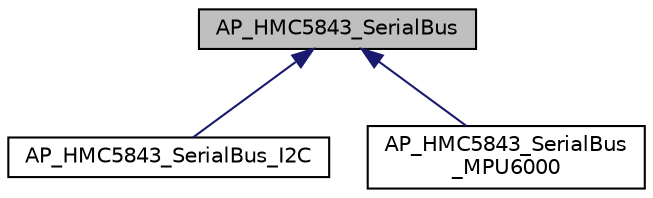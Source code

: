 digraph "AP_HMC5843_SerialBus"
{
 // INTERACTIVE_SVG=YES
  edge [fontname="Helvetica",fontsize="10",labelfontname="Helvetica",labelfontsize="10"];
  node [fontname="Helvetica",fontsize="10",shape=record];
  Node1 [label="AP_HMC5843_SerialBus",height=0.2,width=0.4,color="black", fillcolor="grey75", style="filled", fontcolor="black"];
  Node1 -> Node2 [dir="back",color="midnightblue",fontsize="10",style="solid",fontname="Helvetica"];
  Node2 [label="AP_HMC5843_SerialBus_I2C",height=0.2,width=0.4,color="black", fillcolor="white", style="filled",URL="$classAP__HMC5843__SerialBus__I2C.html"];
  Node1 -> Node3 [dir="back",color="midnightblue",fontsize="10",style="solid",fontname="Helvetica"];
  Node3 [label="AP_HMC5843_SerialBus\l_MPU6000",height=0.2,width=0.4,color="black", fillcolor="white", style="filled",URL="$classAP__HMC5843__SerialBus__MPU6000.html"];
}
